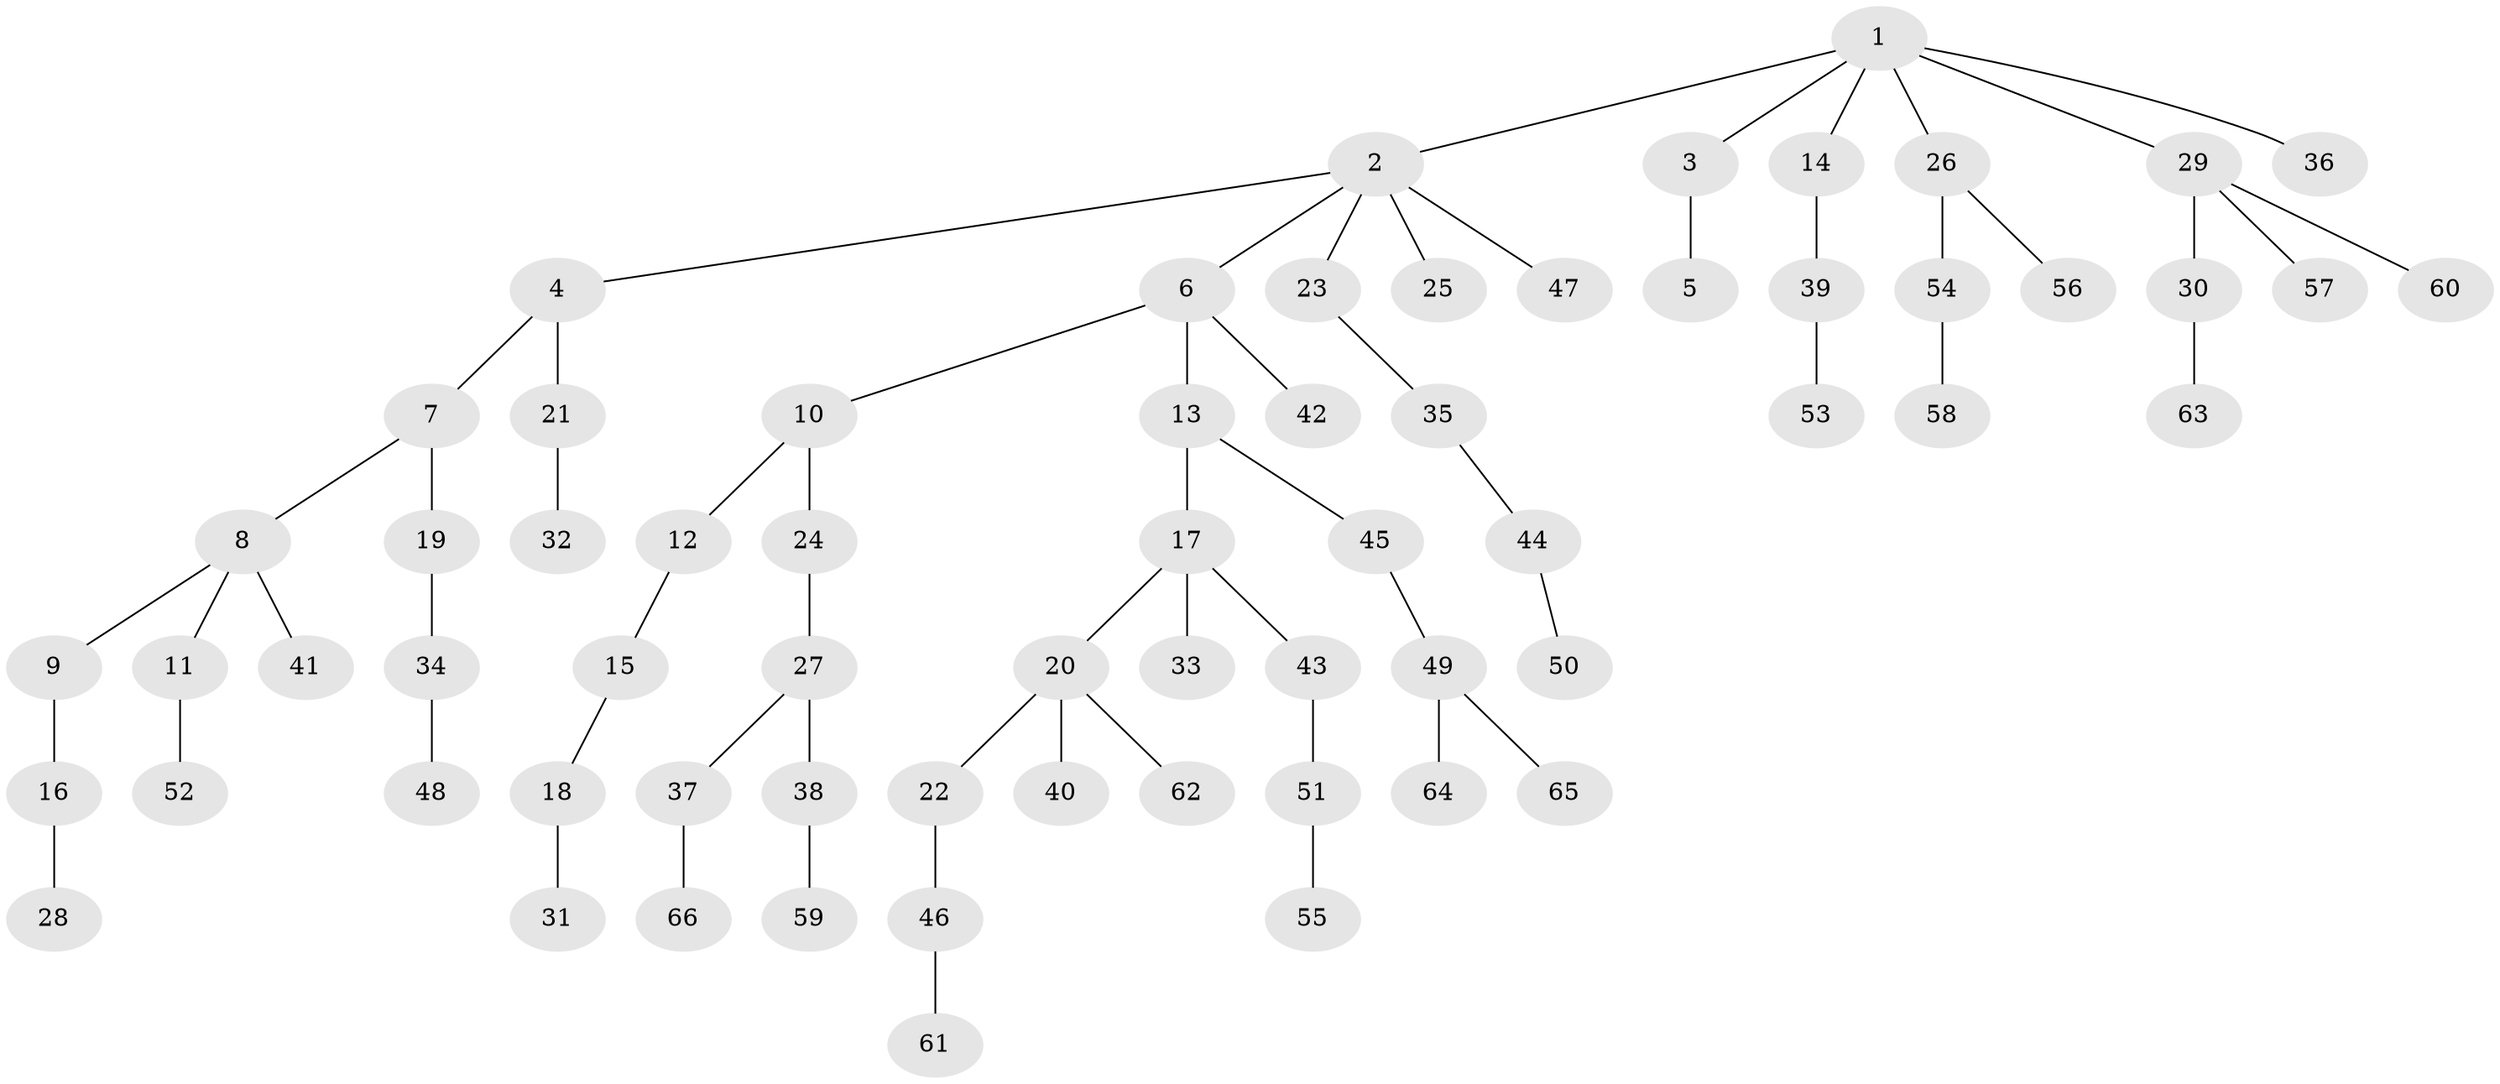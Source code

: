 // Generated by graph-tools (version 1.1) at 2025/36/03/09/25 02:36:50]
// undirected, 66 vertices, 65 edges
graph export_dot {
graph [start="1"]
  node [color=gray90,style=filled];
  1;
  2;
  3;
  4;
  5;
  6;
  7;
  8;
  9;
  10;
  11;
  12;
  13;
  14;
  15;
  16;
  17;
  18;
  19;
  20;
  21;
  22;
  23;
  24;
  25;
  26;
  27;
  28;
  29;
  30;
  31;
  32;
  33;
  34;
  35;
  36;
  37;
  38;
  39;
  40;
  41;
  42;
  43;
  44;
  45;
  46;
  47;
  48;
  49;
  50;
  51;
  52;
  53;
  54;
  55;
  56;
  57;
  58;
  59;
  60;
  61;
  62;
  63;
  64;
  65;
  66;
  1 -- 2;
  1 -- 3;
  1 -- 14;
  1 -- 26;
  1 -- 29;
  1 -- 36;
  2 -- 4;
  2 -- 6;
  2 -- 23;
  2 -- 25;
  2 -- 47;
  3 -- 5;
  4 -- 7;
  4 -- 21;
  6 -- 10;
  6 -- 13;
  6 -- 42;
  7 -- 8;
  7 -- 19;
  8 -- 9;
  8 -- 11;
  8 -- 41;
  9 -- 16;
  10 -- 12;
  10 -- 24;
  11 -- 52;
  12 -- 15;
  13 -- 17;
  13 -- 45;
  14 -- 39;
  15 -- 18;
  16 -- 28;
  17 -- 20;
  17 -- 33;
  17 -- 43;
  18 -- 31;
  19 -- 34;
  20 -- 22;
  20 -- 40;
  20 -- 62;
  21 -- 32;
  22 -- 46;
  23 -- 35;
  24 -- 27;
  26 -- 54;
  26 -- 56;
  27 -- 37;
  27 -- 38;
  29 -- 30;
  29 -- 57;
  29 -- 60;
  30 -- 63;
  34 -- 48;
  35 -- 44;
  37 -- 66;
  38 -- 59;
  39 -- 53;
  43 -- 51;
  44 -- 50;
  45 -- 49;
  46 -- 61;
  49 -- 64;
  49 -- 65;
  51 -- 55;
  54 -- 58;
}
